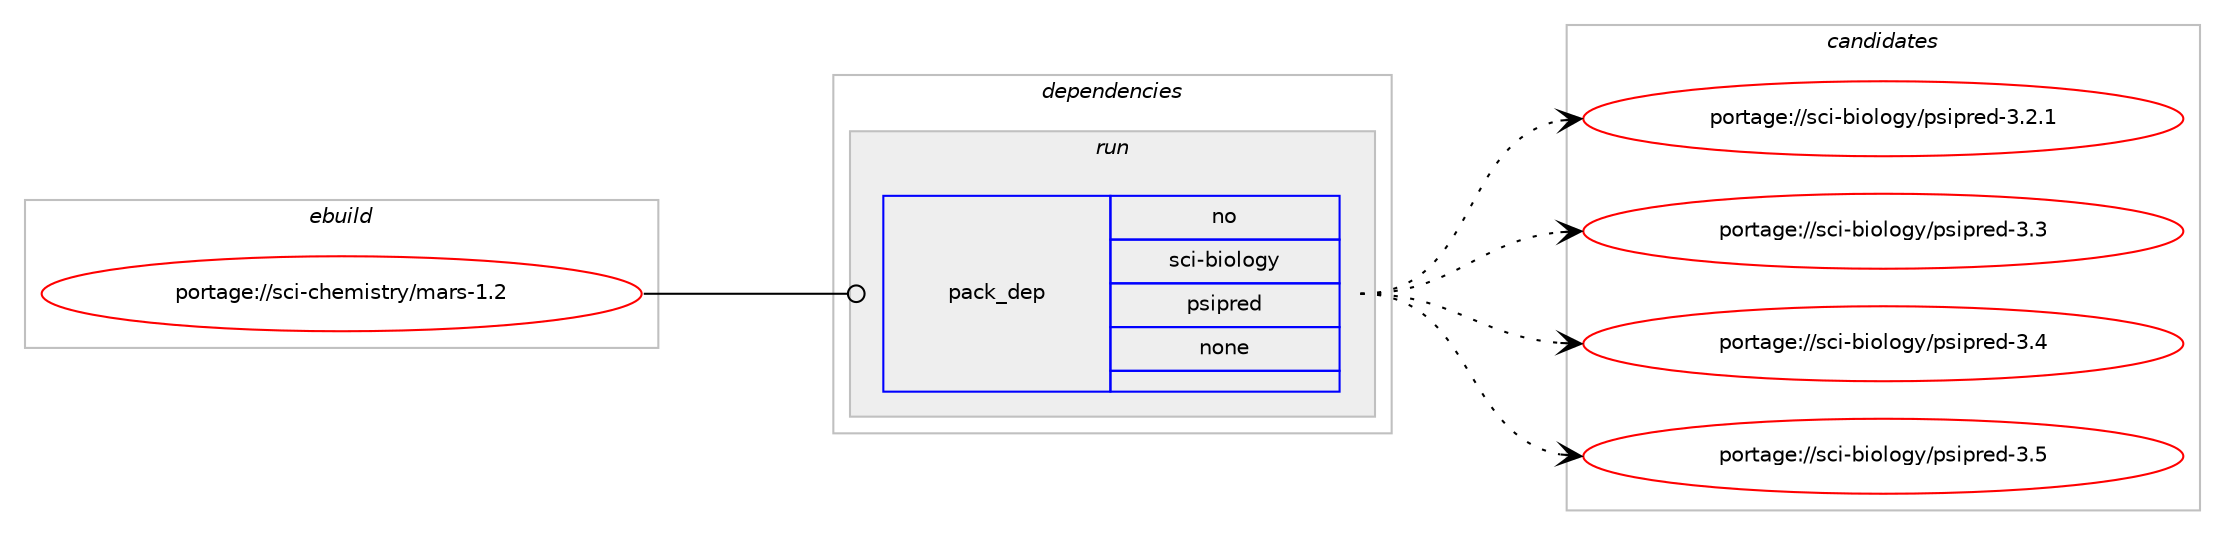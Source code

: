 digraph prolog {

# *************
# Graph options
# *************

newrank=true;
concentrate=true;
compound=true;
graph [rankdir=LR,fontname=Helvetica,fontsize=10,ranksep=1.5];#, ranksep=2.5, nodesep=0.2];
edge  [arrowhead=vee];
node  [fontname=Helvetica,fontsize=10];

# **********
# The ebuild
# **********

subgraph cluster_leftcol {
color=gray;
rank=same;
label=<<i>ebuild</i>>;
id [label="portage://sci-chemistry/mars-1.2", color=red, width=4, href="../sci-chemistry/mars-1.2.svg"];
}

# ****************
# The dependencies
# ****************

subgraph cluster_midcol {
color=gray;
label=<<i>dependencies</i>>;
subgraph cluster_compile {
fillcolor="#eeeeee";
style=filled;
label=<<i>compile</i>>;
}
subgraph cluster_compileandrun {
fillcolor="#eeeeee";
style=filled;
label=<<i>compile and run</i>>;
}
subgraph cluster_run {
fillcolor="#eeeeee";
style=filled;
label=<<i>run</i>>;
subgraph pack282781 {
dependency384792 [label=<<TABLE BORDER="0" CELLBORDER="1" CELLSPACING="0" CELLPADDING="4" WIDTH="220"><TR><TD ROWSPAN="6" CELLPADDING="30">pack_dep</TD></TR><TR><TD WIDTH="110">no</TD></TR><TR><TD>sci-biology</TD></TR><TR><TD>psipred</TD></TR><TR><TD>none</TD></TR><TR><TD></TD></TR></TABLE>>, shape=none, color=blue];
}
id:e -> dependency384792:w [weight=20,style="solid",arrowhead="odot"];
}
}

# **************
# The candidates
# **************

subgraph cluster_choices {
rank=same;
color=gray;
label=<<i>candidates</i>>;

subgraph choice282781 {
color=black;
nodesep=1;
choiceportage11599105459810511110811110312147112115105112114101100455146504649 [label="portage://sci-biology/psipred-3.2.1", color=red, width=4,href="../sci-biology/psipred-3.2.1.svg"];
choiceportage1159910545981051111081111031214711211510511211410110045514651 [label="portage://sci-biology/psipred-3.3", color=red, width=4,href="../sci-biology/psipred-3.3.svg"];
choiceportage1159910545981051111081111031214711211510511211410110045514652 [label="portage://sci-biology/psipred-3.4", color=red, width=4,href="../sci-biology/psipred-3.4.svg"];
choiceportage1159910545981051111081111031214711211510511211410110045514653 [label="portage://sci-biology/psipred-3.5", color=red, width=4,href="../sci-biology/psipred-3.5.svg"];
dependency384792:e -> choiceportage11599105459810511110811110312147112115105112114101100455146504649:w [style=dotted,weight="100"];
dependency384792:e -> choiceportage1159910545981051111081111031214711211510511211410110045514651:w [style=dotted,weight="100"];
dependency384792:e -> choiceportage1159910545981051111081111031214711211510511211410110045514652:w [style=dotted,weight="100"];
dependency384792:e -> choiceportage1159910545981051111081111031214711211510511211410110045514653:w [style=dotted,weight="100"];
}
}

}
